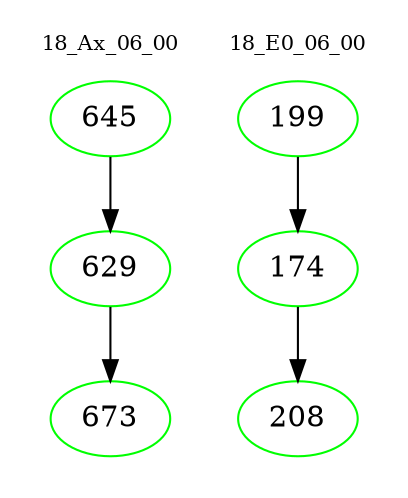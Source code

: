 digraph{
subgraph cluster_0 {
color = white
label = "18_Ax_06_00";
fontsize=10;
T0_645 [label="645", color="green"]
T0_645 -> T0_629 [color="black"]
T0_629 [label="629", color="green"]
T0_629 -> T0_673 [color="black"]
T0_673 [label="673", color="green"]
}
subgraph cluster_1 {
color = white
label = "18_E0_06_00";
fontsize=10;
T1_199 [label="199", color="green"]
T1_199 -> T1_174 [color="black"]
T1_174 [label="174", color="green"]
T1_174 -> T1_208 [color="black"]
T1_208 [label="208", color="green"]
}
}
